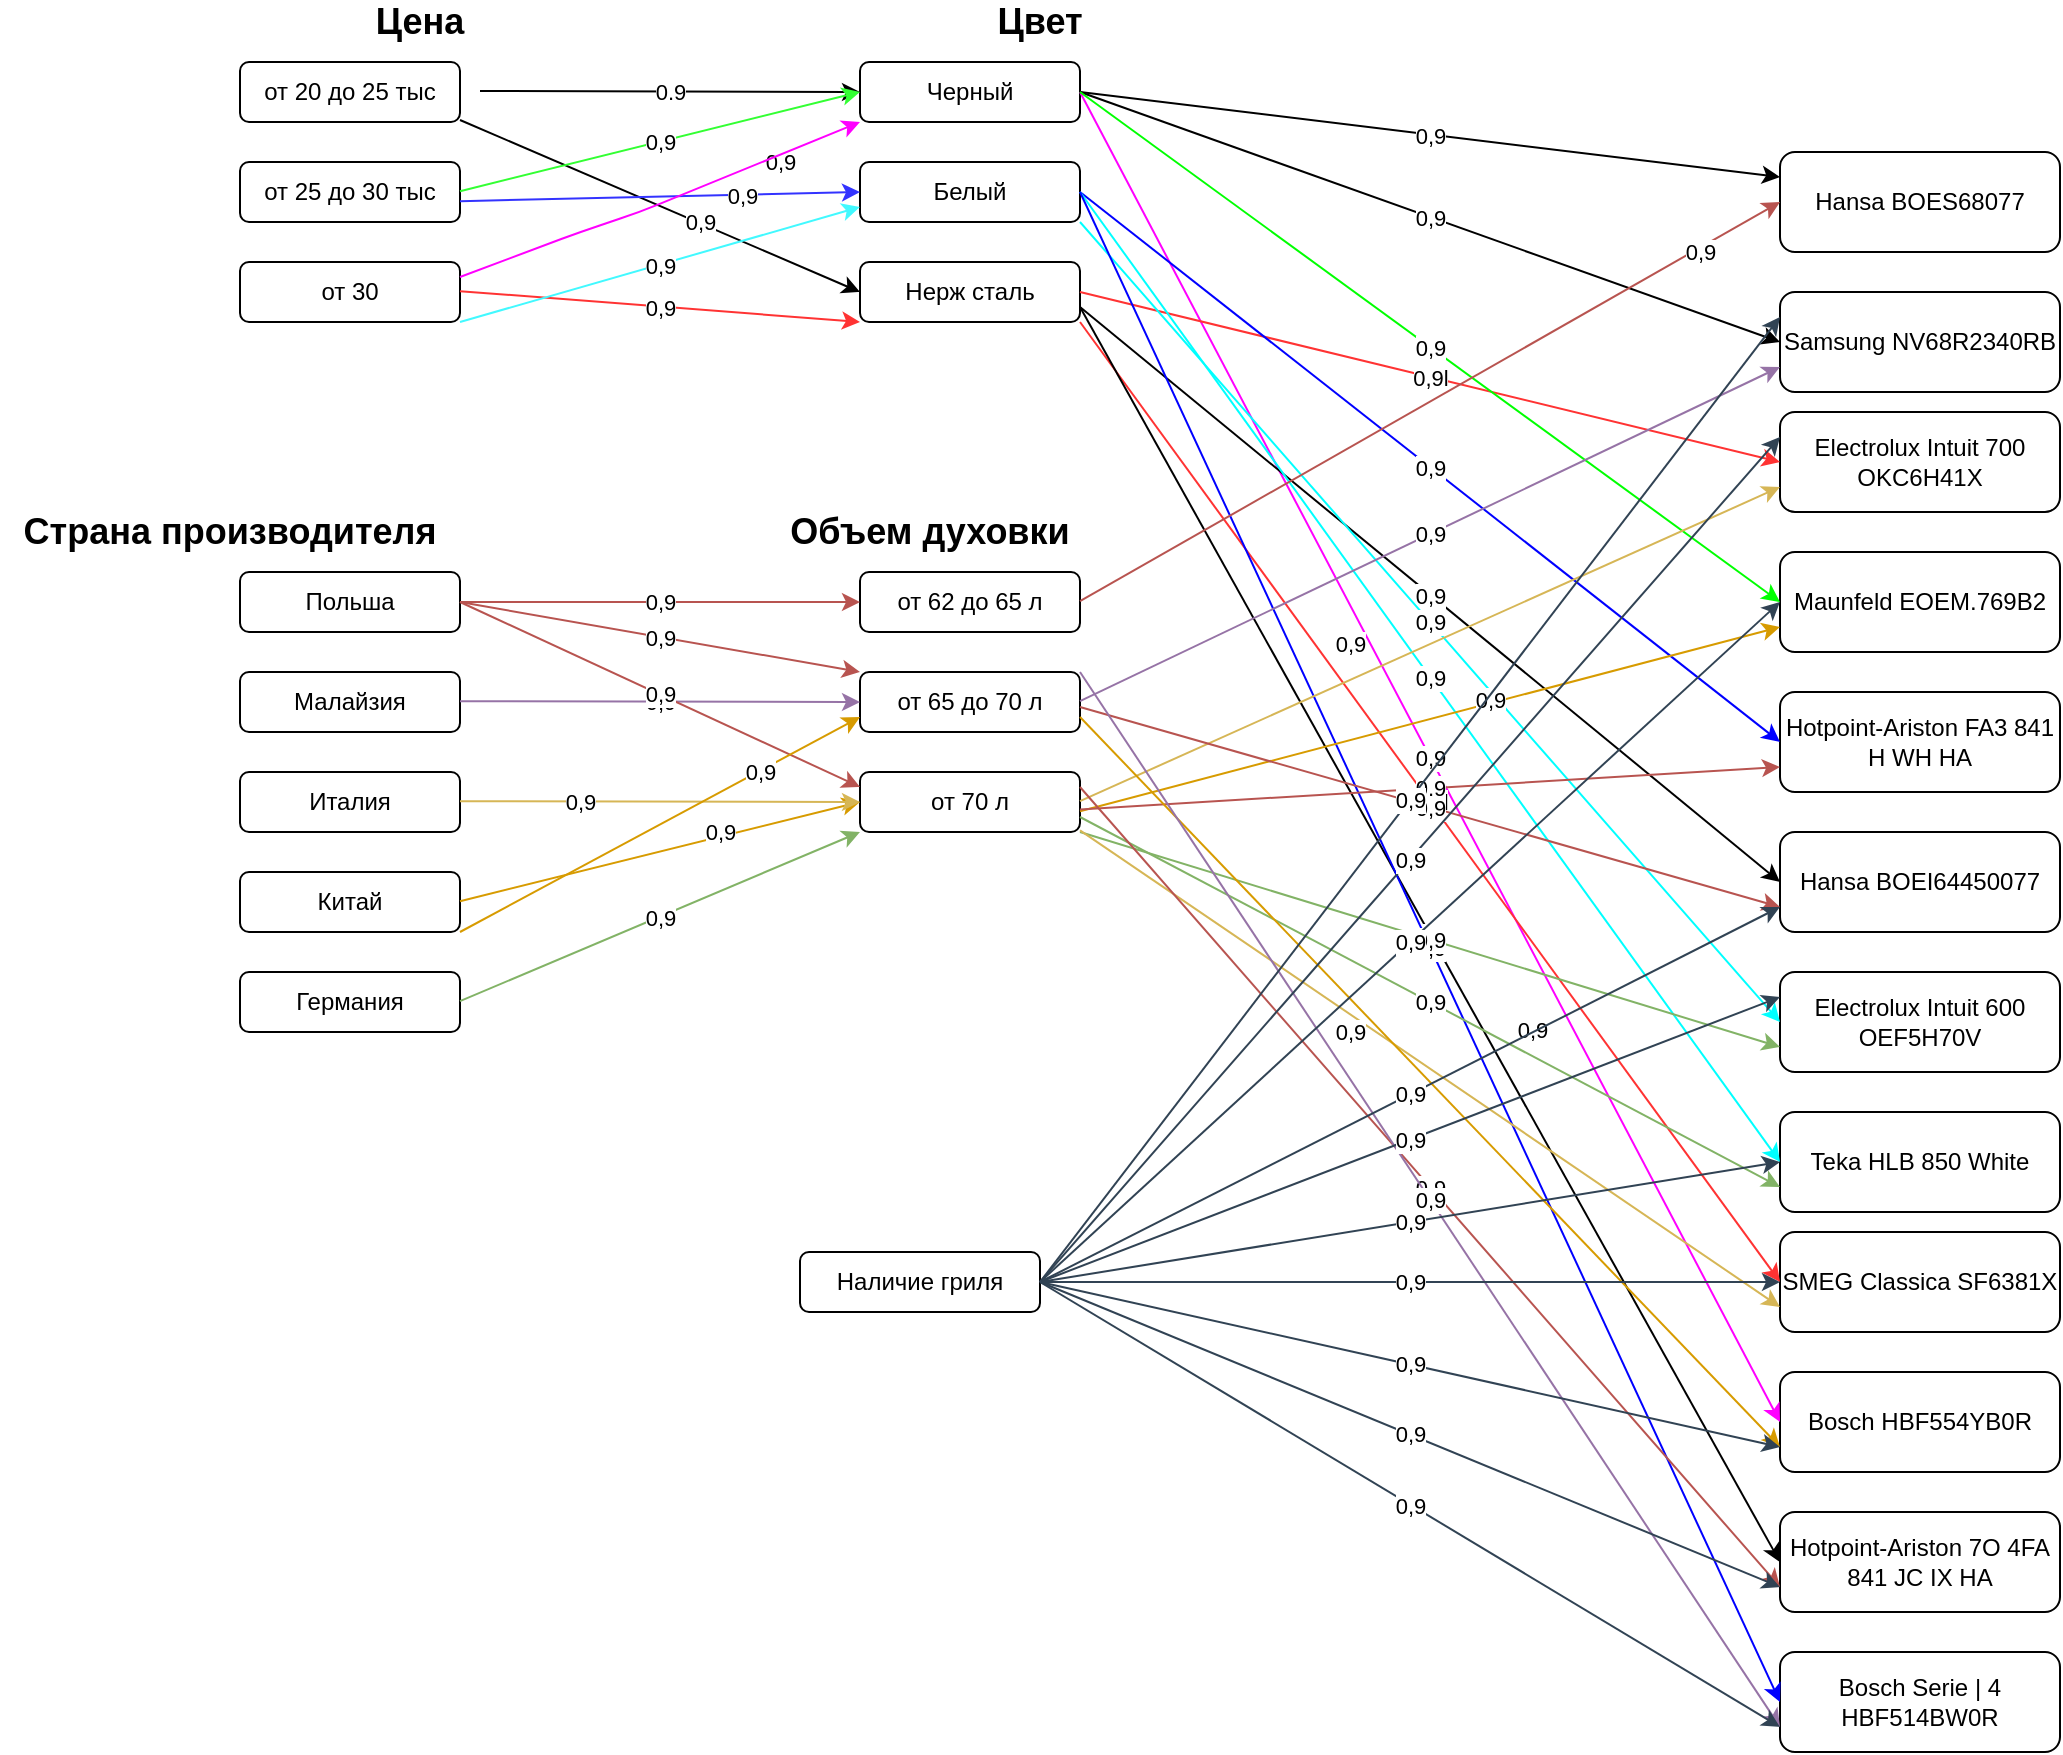 <mxfile version="14.2.7" type="github">
  <diagram id="NRU5wOEW1t12QlL84amD" name="Page-1">
    <mxGraphModel dx="1673" dy="928" grid="1" gridSize="10" guides="1" tooltips="1" connect="1" arrows="1" fold="1" page="1" pageScale="1" pageWidth="3300" pageHeight="4681" math="0" shadow="0">
      <root>
        <mxCell id="0" />
        <mxCell id="1" parent="0" />
        <mxCell id="pFhyVDwhnZra7nRjGwsC-1" value="Hansa BOES68077" style="rounded=1;whiteSpace=wrap;html=1;" vertex="1" parent="1">
          <mxGeometry x="920" y="270" width="140" height="50" as="geometry" />
        </mxCell>
        <mxCell id="pFhyVDwhnZra7nRjGwsC-3" value="Samsung NV68R2340RB" style="rounded=1;whiteSpace=wrap;html=1;" vertex="1" parent="1">
          <mxGeometry x="920" y="340" width="140" height="50" as="geometry" />
        </mxCell>
        <mxCell id="pFhyVDwhnZra7nRjGwsC-4" value="Electrolux Intuit 700 OKC6H41X" style="rounded=1;whiteSpace=wrap;html=1;" vertex="1" parent="1">
          <mxGeometry x="920" y="400" width="140" height="50" as="geometry" />
        </mxCell>
        <mxCell id="pFhyVDwhnZra7nRjGwsC-5" value="Maunfeld EOEM.769B2" style="rounded=1;whiteSpace=wrap;html=1;" vertex="1" parent="1">
          <mxGeometry x="920" y="470" width="140" height="50" as="geometry" />
        </mxCell>
        <mxCell id="pFhyVDwhnZra7nRjGwsC-6" value="Hotpoint-Ariston FA3 841 H WH HA" style="rounded=1;whiteSpace=wrap;html=1;" vertex="1" parent="1">
          <mxGeometry x="920" y="540" width="140" height="50" as="geometry" />
        </mxCell>
        <mxCell id="pFhyVDwhnZra7nRjGwsC-7" value="Hansa BOEI64450077" style="rounded=1;whiteSpace=wrap;html=1;" vertex="1" parent="1">
          <mxGeometry x="920" y="610" width="140" height="50" as="geometry" />
        </mxCell>
        <mxCell id="pFhyVDwhnZra7nRjGwsC-8" value="Electrolux Intuit 600 OEF5H70V" style="rounded=1;whiteSpace=wrap;html=1;" vertex="1" parent="1">
          <mxGeometry x="920" y="680" width="140" height="50" as="geometry" />
        </mxCell>
        <mxCell id="pFhyVDwhnZra7nRjGwsC-9" value="Teka HLB 850 White" style="rounded=1;whiteSpace=wrap;html=1;" vertex="1" parent="1">
          <mxGeometry x="920" y="750" width="140" height="50" as="geometry" />
        </mxCell>
        <mxCell id="pFhyVDwhnZra7nRjGwsC-10" value="SMEG Classica SF6381X" style="rounded=1;whiteSpace=wrap;html=1;" vertex="1" parent="1">
          <mxGeometry x="920" y="810" width="140" height="50" as="geometry" />
        </mxCell>
        <mxCell id="pFhyVDwhnZra7nRjGwsC-11" value="Bosch HBF554YB0R" style="rounded=1;whiteSpace=wrap;html=1;" vertex="1" parent="1">
          <mxGeometry x="920" y="880" width="140" height="50" as="geometry" />
        </mxCell>
        <mxCell id="pFhyVDwhnZra7nRjGwsC-12" value="Hotpoint-Ariston 7O 4FA 841 JC IX HA" style="rounded=1;whiteSpace=wrap;html=1;" vertex="1" parent="1">
          <mxGeometry x="920" y="950" width="140" height="50" as="geometry" />
        </mxCell>
        <mxCell id="pFhyVDwhnZra7nRjGwsC-13" value="Bosch Serie | 4 HBF514BW0R" style="rounded=1;whiteSpace=wrap;html=1;" vertex="1" parent="1">
          <mxGeometry x="920" y="1020" width="140" height="50" as="geometry" />
        </mxCell>
        <mxCell id="pFhyVDwhnZra7nRjGwsC-15" value="&lt;font style=&quot;font-size: 18px&quot;&gt;&lt;b&gt;Цена&lt;/b&gt;&lt;/font&gt;" style="text;html=1;strokeColor=none;fillColor=none;align=center;verticalAlign=middle;whiteSpace=wrap;rounded=0;" vertex="1" parent="1">
          <mxGeometry x="220" y="195" width="40" height="20" as="geometry" />
        </mxCell>
        <mxCell id="pFhyVDwhnZra7nRjGwsC-16" value="от 20 до 25 тыс" style="rounded=1;whiteSpace=wrap;html=1;" vertex="1" parent="1">
          <mxGeometry x="150" y="225" width="110" height="30" as="geometry" />
        </mxCell>
        <mxCell id="pFhyVDwhnZra7nRjGwsC-17" value="от 25 до 30 тыс" style="rounded=1;whiteSpace=wrap;html=1;" vertex="1" parent="1">
          <mxGeometry x="150" y="275" width="110" height="30" as="geometry" />
        </mxCell>
        <mxCell id="pFhyVDwhnZra7nRjGwsC-18" value="от 30" style="rounded=1;whiteSpace=wrap;html=1;" vertex="1" parent="1">
          <mxGeometry x="150" y="325" width="110" height="30" as="geometry" />
        </mxCell>
        <mxCell id="pFhyVDwhnZra7nRjGwsC-23" value="&lt;span style=&quot;font-size: 18px&quot;&gt;&lt;b&gt;Цвет&lt;/b&gt;&lt;/span&gt;" style="text;html=1;strokeColor=none;fillColor=none;align=center;verticalAlign=middle;whiteSpace=wrap;rounded=0;" vertex="1" parent="1">
          <mxGeometry x="530" y="195" width="40" height="20" as="geometry" />
        </mxCell>
        <mxCell id="pFhyVDwhnZra7nRjGwsC-24" value="Черный" style="rounded=1;whiteSpace=wrap;html=1;" vertex="1" parent="1">
          <mxGeometry x="460" y="225" width="110" height="30" as="geometry" />
        </mxCell>
        <mxCell id="pFhyVDwhnZra7nRjGwsC-25" value="Белый" style="rounded=1;whiteSpace=wrap;html=1;" vertex="1" parent="1">
          <mxGeometry x="460" y="275" width="110" height="30" as="geometry" />
        </mxCell>
        <mxCell id="pFhyVDwhnZra7nRjGwsC-26" value="Нерж сталь" style="rounded=1;whiteSpace=wrap;html=1;" vertex="1" parent="1">
          <mxGeometry x="460" y="325" width="110" height="30" as="geometry" />
        </mxCell>
        <mxCell id="pFhyVDwhnZra7nRjGwsC-27" value="&lt;span style=&quot;font-size: 18px&quot;&gt;&lt;b&gt;Страна производителя&lt;/b&gt;&lt;/span&gt;" style="text;html=1;strokeColor=none;fillColor=none;align=center;verticalAlign=middle;whiteSpace=wrap;rounded=0;" vertex="1" parent="1">
          <mxGeometry x="30" y="450" width="230" height="20" as="geometry" />
        </mxCell>
        <mxCell id="pFhyVDwhnZra7nRjGwsC-28" value="Польша" style="rounded=1;whiteSpace=wrap;html=1;" vertex="1" parent="1">
          <mxGeometry x="150" y="480" width="110" height="30" as="geometry" />
        </mxCell>
        <mxCell id="pFhyVDwhnZra7nRjGwsC-29" value="Малайзия" style="rounded=1;whiteSpace=wrap;html=1;" vertex="1" parent="1">
          <mxGeometry x="150" y="530" width="110" height="30" as="geometry" />
        </mxCell>
        <mxCell id="pFhyVDwhnZra7nRjGwsC-30" value="Италия" style="rounded=1;whiteSpace=wrap;html=1;" vertex="1" parent="1">
          <mxGeometry x="150" y="580" width="110" height="30" as="geometry" />
        </mxCell>
        <mxCell id="pFhyVDwhnZra7nRjGwsC-31" value="Китай" style="rounded=1;whiteSpace=wrap;html=1;" vertex="1" parent="1">
          <mxGeometry x="150" y="630" width="110" height="30" as="geometry" />
        </mxCell>
        <mxCell id="pFhyVDwhnZra7nRjGwsC-32" value="Германия" style="rounded=1;whiteSpace=wrap;html=1;" vertex="1" parent="1">
          <mxGeometry x="150" y="680" width="110" height="30" as="geometry" />
        </mxCell>
        <mxCell id="pFhyVDwhnZra7nRjGwsC-33" value="&lt;span style=&quot;font-size: 18px&quot;&gt;&lt;b&gt;Объем духовки&lt;/b&gt;&lt;/span&gt;" style="text;html=1;strokeColor=none;fillColor=none;align=center;verticalAlign=middle;whiteSpace=wrap;rounded=0;" vertex="1" parent="1">
          <mxGeometry x="420" y="450" width="150" height="20" as="geometry" />
        </mxCell>
        <mxCell id="pFhyVDwhnZra7nRjGwsC-34" value="от 62 до 65 л" style="rounded=1;whiteSpace=wrap;html=1;" vertex="1" parent="1">
          <mxGeometry x="460" y="480" width="110" height="30" as="geometry" />
        </mxCell>
        <mxCell id="pFhyVDwhnZra7nRjGwsC-35" value="от 65 до 70 л" style="rounded=1;whiteSpace=wrap;html=1;" vertex="1" parent="1">
          <mxGeometry x="460" y="530" width="110" height="30" as="geometry" />
        </mxCell>
        <mxCell id="pFhyVDwhnZra7nRjGwsC-36" value="от 70 л" style="rounded=1;whiteSpace=wrap;html=1;" vertex="1" parent="1">
          <mxGeometry x="460" y="580" width="110" height="30" as="geometry" />
        </mxCell>
        <mxCell id="pFhyVDwhnZra7nRjGwsC-37" value="" style="endArrow=classic;html=1;entryX=0;entryY=0.5;entryDx=0;entryDy=0;" edge="1" parent="1" target="pFhyVDwhnZra7nRjGwsC-24">
          <mxGeometry relative="1" as="geometry">
            <mxPoint x="270" y="239.5" as="sourcePoint" />
            <mxPoint x="450" y="240" as="targetPoint" />
          </mxGeometry>
        </mxCell>
        <mxCell id="pFhyVDwhnZra7nRjGwsC-38" value="0.9" style="edgeLabel;resizable=0;html=1;align=center;verticalAlign=middle;" connectable="0" vertex="1" parent="pFhyVDwhnZra7nRjGwsC-37">
          <mxGeometry relative="1" as="geometry" />
        </mxCell>
        <mxCell id="pFhyVDwhnZra7nRjGwsC-39" value="" style="endArrow=classic;html=1;entryX=0;entryY=0.5;entryDx=0;entryDy=0;" edge="1" parent="1" target="pFhyVDwhnZra7nRjGwsC-26">
          <mxGeometry relative="1" as="geometry">
            <mxPoint x="260" y="254" as="sourcePoint" />
            <mxPoint x="360" y="254" as="targetPoint" />
          </mxGeometry>
        </mxCell>
        <mxCell id="pFhyVDwhnZra7nRjGwsC-40" value="0,9" style="edgeLabel;resizable=0;html=1;align=center;verticalAlign=middle;" connectable="0" vertex="1" parent="pFhyVDwhnZra7nRjGwsC-39">
          <mxGeometry relative="1" as="geometry">
            <mxPoint x="19.71" y="7.88" as="offset" />
          </mxGeometry>
        </mxCell>
        <mxCell id="pFhyVDwhnZra7nRjGwsC-41" value="" style="endArrow=classic;html=1;strokeColor=#33FF33;" edge="1" parent="1">
          <mxGeometry relative="1" as="geometry">
            <mxPoint x="260" y="289.58" as="sourcePoint" />
            <mxPoint x="460" y="240" as="targetPoint" />
          </mxGeometry>
        </mxCell>
        <mxCell id="pFhyVDwhnZra7nRjGwsC-42" value="0,9" style="edgeLabel;resizable=0;html=1;align=center;verticalAlign=middle;" connectable="0" vertex="1" parent="pFhyVDwhnZra7nRjGwsC-41">
          <mxGeometry relative="1" as="geometry" />
        </mxCell>
        <mxCell id="pFhyVDwhnZra7nRjGwsC-43" value="" style="endArrow=classic;html=1;strokeColor=#3333FF;entryX=0;entryY=0.5;entryDx=0;entryDy=0;" edge="1" parent="1" target="pFhyVDwhnZra7nRjGwsC-25">
          <mxGeometry relative="1" as="geometry">
            <mxPoint x="260" y="294.58" as="sourcePoint" />
            <mxPoint x="360" y="294.58" as="targetPoint" />
          </mxGeometry>
        </mxCell>
        <mxCell id="pFhyVDwhnZra7nRjGwsC-44" value="0,9" style="edgeLabel;resizable=0;html=1;align=center;verticalAlign=middle;" connectable="0" vertex="1" parent="pFhyVDwhnZra7nRjGwsC-43">
          <mxGeometry relative="1" as="geometry">
            <mxPoint x="60.03" y="-17.29" as="offset" />
          </mxGeometry>
        </mxCell>
        <mxCell id="pFhyVDwhnZra7nRjGwsC-46" value="" style="endArrow=classic;html=1;strokeColor=#FF00FF;exitX=1;exitY=0.25;exitDx=0;exitDy=0;entryX=0;entryY=1;entryDx=0;entryDy=0;" edge="1" parent="1" source="pFhyVDwhnZra7nRjGwsC-18" target="pFhyVDwhnZra7nRjGwsC-24">
          <mxGeometry relative="1" as="geometry">
            <mxPoint x="460" y="390" as="sourcePoint" />
            <mxPoint x="560" y="390" as="targetPoint" />
            <Array as="points">
              <mxPoint x="320" y="310" />
              <mxPoint x="350" y="300" />
            </Array>
          </mxGeometry>
        </mxCell>
        <mxCell id="pFhyVDwhnZra7nRjGwsC-47" value="0,9" style="edgeLabel;resizable=0;html=1;align=center;verticalAlign=middle;" connectable="0" vertex="1" parent="pFhyVDwhnZra7nRjGwsC-46">
          <mxGeometry relative="1" as="geometry">
            <mxPoint x="39.76" y="-3.66" as="offset" />
          </mxGeometry>
        </mxCell>
        <mxCell id="pFhyVDwhnZra7nRjGwsC-48" value="" style="endArrow=classic;html=1;strokeColor=#FF3333;entryX=0;entryY=1;entryDx=0;entryDy=0;" edge="1" parent="1" target="pFhyVDwhnZra7nRjGwsC-26">
          <mxGeometry relative="1" as="geometry">
            <mxPoint x="260" y="339.58" as="sourcePoint" />
            <mxPoint x="360" y="339.58" as="targetPoint" />
          </mxGeometry>
        </mxCell>
        <mxCell id="pFhyVDwhnZra7nRjGwsC-49" value="0,9" style="edgeLabel;resizable=0;html=1;align=center;verticalAlign=middle;" connectable="0" vertex="1" parent="pFhyVDwhnZra7nRjGwsC-48">
          <mxGeometry relative="1" as="geometry" />
        </mxCell>
        <mxCell id="pFhyVDwhnZra7nRjGwsC-50" value="" style="endArrow=classic;html=1;strokeColor=#FF00FF;entryX=0;entryY=0.5;entryDx=0;entryDy=0;exitX=1;exitY=0.5;exitDx=0;exitDy=0;" edge="1" parent="1" source="pFhyVDwhnZra7nRjGwsC-24" target="pFhyVDwhnZra7nRjGwsC-11">
          <mxGeometry relative="1" as="geometry">
            <mxPoint x="580" y="280" as="sourcePoint" />
            <mxPoint x="680" y="280" as="targetPoint" />
          </mxGeometry>
        </mxCell>
        <mxCell id="pFhyVDwhnZra7nRjGwsC-51" value="0,9" style="edgeLabel;resizable=0;html=1;align=center;verticalAlign=middle;" connectable="0" vertex="1" parent="pFhyVDwhnZra7nRjGwsC-50">
          <mxGeometry relative="1" as="geometry" />
        </mxCell>
        <mxCell id="pFhyVDwhnZra7nRjGwsC-57" value="" style="endArrow=classic;html=1;exitX=1;exitY=1;exitDx=0;exitDy=0;entryX=0;entryY=0.75;entryDx=0;entryDy=0;strokeColor=#42F9FF;" edge="1" parent="1" source="pFhyVDwhnZra7nRjGwsC-18" target="pFhyVDwhnZra7nRjGwsC-25">
          <mxGeometry relative="1" as="geometry">
            <mxPoint x="260" y="380" as="sourcePoint" />
            <mxPoint x="360" y="380" as="targetPoint" />
          </mxGeometry>
        </mxCell>
        <mxCell id="pFhyVDwhnZra7nRjGwsC-58" value="0,9" style="edgeLabel;resizable=0;html=1;align=center;verticalAlign=middle;" connectable="0" vertex="1" parent="pFhyVDwhnZra7nRjGwsC-57">
          <mxGeometry relative="1" as="geometry" />
        </mxCell>
        <mxCell id="pFhyVDwhnZra7nRjGwsC-59" value="" style="endArrow=classic;html=1;entryX=0;entryY=0.25;entryDx=0;entryDy=0;" edge="1" parent="1" target="pFhyVDwhnZra7nRjGwsC-1">
          <mxGeometry relative="1" as="geometry">
            <mxPoint x="570" y="240" as="sourcePoint" />
            <mxPoint x="650" y="640" as="targetPoint" />
          </mxGeometry>
        </mxCell>
        <mxCell id="pFhyVDwhnZra7nRjGwsC-60" value="0,9" style="edgeLabel;resizable=0;html=1;align=center;verticalAlign=middle;" connectable="0" vertex="1" parent="pFhyVDwhnZra7nRjGwsC-59">
          <mxGeometry relative="1" as="geometry" />
        </mxCell>
        <mxCell id="pFhyVDwhnZra7nRjGwsC-61" value="" style="endArrow=classic;html=1;entryX=0;entryY=0.5;entryDx=0;entryDy=0;exitX=1;exitY=0.5;exitDx=0;exitDy=0;" edge="1" parent="1" source="pFhyVDwhnZra7nRjGwsC-24" target="pFhyVDwhnZra7nRjGwsC-3">
          <mxGeometry relative="1" as="geometry">
            <mxPoint x="580" y="250" as="sourcePoint" />
            <mxPoint x="930.0" y="292.5" as="targetPoint" />
          </mxGeometry>
        </mxCell>
        <mxCell id="pFhyVDwhnZra7nRjGwsC-62" value="0,9" style="edgeLabel;resizable=0;html=1;align=center;verticalAlign=middle;" connectable="0" vertex="1" parent="pFhyVDwhnZra7nRjGwsC-61">
          <mxGeometry relative="1" as="geometry" />
        </mxCell>
        <mxCell id="pFhyVDwhnZra7nRjGwsC-63" value="" style="endArrow=classic;html=1;exitX=1;exitY=0.5;exitDx=0;exitDy=0;entryX=0;entryY=0.5;entryDx=0;entryDy=0;strokeColor=#FF3333;" edge="1" parent="1" source="pFhyVDwhnZra7nRjGwsC-26" target="pFhyVDwhnZra7nRjGwsC-4">
          <mxGeometry relative="1" as="geometry">
            <mxPoint x="570" y="390" as="sourcePoint" />
            <mxPoint x="670" y="390" as="targetPoint" />
          </mxGeometry>
        </mxCell>
        <mxCell id="pFhyVDwhnZra7nRjGwsC-64" value="0,9l" style="edgeLabel;resizable=0;html=1;align=center;verticalAlign=middle;" connectable="0" vertex="1" parent="pFhyVDwhnZra7nRjGwsC-63">
          <mxGeometry relative="1" as="geometry" />
        </mxCell>
        <mxCell id="pFhyVDwhnZra7nRjGwsC-65" value="" style="endArrow=classic;html=1;entryX=0;entryY=0.5;entryDx=0;entryDy=0;strokeColor=#00FF00;" edge="1" parent="1" target="pFhyVDwhnZra7nRjGwsC-5">
          <mxGeometry relative="1" as="geometry">
            <mxPoint x="570" y="240" as="sourcePoint" />
            <mxPoint x="670" y="289.66" as="targetPoint" />
            <Array as="points" />
          </mxGeometry>
        </mxCell>
        <mxCell id="pFhyVDwhnZra7nRjGwsC-66" value="0,9" style="edgeLabel;resizable=0;html=1;align=center;verticalAlign=middle;" connectable="0" vertex="1" parent="pFhyVDwhnZra7nRjGwsC-65">
          <mxGeometry relative="1" as="geometry" />
        </mxCell>
        <mxCell id="pFhyVDwhnZra7nRjGwsC-69" value="" style="endArrow=classic;html=1;entryX=0;entryY=0.5;entryDx=0;entryDy=0;exitX=1;exitY=0.5;exitDx=0;exitDy=0;strokeColor=#0000FF;" edge="1" parent="1" source="pFhyVDwhnZra7nRjGwsC-25" target="pFhyVDwhnZra7nRjGwsC-6">
          <mxGeometry relative="1" as="geometry">
            <mxPoint x="580" y="250" as="sourcePoint" />
            <mxPoint x="930" y="505" as="targetPoint" />
            <Array as="points" />
          </mxGeometry>
        </mxCell>
        <mxCell id="pFhyVDwhnZra7nRjGwsC-70" value="0,9" style="edgeLabel;resizable=0;html=1;align=center;verticalAlign=middle;" connectable="0" vertex="1" parent="pFhyVDwhnZra7nRjGwsC-69">
          <mxGeometry relative="1" as="geometry" />
        </mxCell>
        <mxCell id="pFhyVDwhnZra7nRjGwsC-71" value="" style="endArrow=classic;html=1;entryX=0;entryY=0.5;entryDx=0;entryDy=0;exitX=1;exitY=0.75;exitDx=0;exitDy=0;" edge="1" parent="1" source="pFhyVDwhnZra7nRjGwsC-26" target="pFhyVDwhnZra7nRjGwsC-7">
          <mxGeometry relative="1" as="geometry">
            <mxPoint x="580" y="300" as="sourcePoint" />
            <mxPoint x="930" y="575" as="targetPoint" />
            <Array as="points" />
          </mxGeometry>
        </mxCell>
        <mxCell id="pFhyVDwhnZra7nRjGwsC-72" value="0,9" style="edgeLabel;resizable=0;html=1;align=center;verticalAlign=middle;" connectable="0" vertex="1" parent="pFhyVDwhnZra7nRjGwsC-71">
          <mxGeometry relative="1" as="geometry" />
        </mxCell>
        <mxCell id="pFhyVDwhnZra7nRjGwsC-73" value="" style="endArrow=classic;html=1;entryX=0;entryY=0.5;entryDx=0;entryDy=0;exitX=1;exitY=1;exitDx=0;exitDy=0;strokeColor=#00FFFF;" edge="1" parent="1" source="pFhyVDwhnZra7nRjGwsC-25" target="pFhyVDwhnZra7nRjGwsC-8">
          <mxGeometry relative="1" as="geometry">
            <mxPoint x="580" y="300" as="sourcePoint" />
            <mxPoint x="930" y="575" as="targetPoint" />
            <Array as="points" />
          </mxGeometry>
        </mxCell>
        <mxCell id="pFhyVDwhnZra7nRjGwsC-74" value="0,9" style="edgeLabel;resizable=0;html=1;align=center;verticalAlign=middle;" connectable="0" vertex="1" parent="pFhyVDwhnZra7nRjGwsC-73">
          <mxGeometry relative="1" as="geometry" />
        </mxCell>
        <mxCell id="pFhyVDwhnZra7nRjGwsC-75" value="" style="endArrow=classic;html=1;entryX=0;entryY=0.5;entryDx=0;entryDy=0;exitX=1;exitY=0.5;exitDx=0;exitDy=0;strokeColor=#00FFFF;" edge="1" parent="1" source="pFhyVDwhnZra7nRjGwsC-25" target="pFhyVDwhnZra7nRjGwsC-9">
          <mxGeometry relative="1" as="geometry">
            <mxPoint x="580" y="315" as="sourcePoint" />
            <mxPoint x="930" y="715" as="targetPoint" />
            <Array as="points" />
          </mxGeometry>
        </mxCell>
        <mxCell id="pFhyVDwhnZra7nRjGwsC-76" value="0,9" style="edgeLabel;resizable=0;html=1;align=center;verticalAlign=middle;" connectable="0" vertex="1" parent="pFhyVDwhnZra7nRjGwsC-75">
          <mxGeometry relative="1" as="geometry" />
        </mxCell>
        <mxCell id="pFhyVDwhnZra7nRjGwsC-77" value="" style="endArrow=classic;html=1;exitX=1;exitY=1;exitDx=0;exitDy=0;entryX=0;entryY=0.5;entryDx=0;entryDy=0;strokeColor=#FF3333;" edge="1" parent="1" source="pFhyVDwhnZra7nRjGwsC-26" target="pFhyVDwhnZra7nRjGwsC-10">
          <mxGeometry relative="1" as="geometry">
            <mxPoint x="580" y="350" as="sourcePoint" />
            <mxPoint x="930" y="435" as="targetPoint" />
          </mxGeometry>
        </mxCell>
        <mxCell id="pFhyVDwhnZra7nRjGwsC-78" value="0,9l" style="edgeLabel;resizable=0;html=1;align=center;verticalAlign=middle;" connectable="0" vertex="1" parent="pFhyVDwhnZra7nRjGwsC-77">
          <mxGeometry relative="1" as="geometry" />
        </mxCell>
        <mxCell id="pFhyVDwhnZra7nRjGwsC-79" value="" style="endArrow=classic;html=1;entryX=0;entryY=0.5;entryDx=0;entryDy=0;exitX=1;exitY=0.75;exitDx=0;exitDy=0;" edge="1" parent="1" source="pFhyVDwhnZra7nRjGwsC-26" target="pFhyVDwhnZra7nRjGwsC-12">
          <mxGeometry relative="1" as="geometry">
            <mxPoint x="580" y="357.5" as="sourcePoint" />
            <mxPoint x="930" y="645" as="targetPoint" />
            <Array as="points" />
          </mxGeometry>
        </mxCell>
        <mxCell id="pFhyVDwhnZra7nRjGwsC-80" value="0,9" style="edgeLabel;resizable=0;html=1;align=center;verticalAlign=middle;" connectable="0" vertex="1" parent="pFhyVDwhnZra7nRjGwsC-79">
          <mxGeometry relative="1" as="geometry" />
        </mxCell>
        <mxCell id="pFhyVDwhnZra7nRjGwsC-81" value="" style="endArrow=classic;html=1;entryX=0;entryY=0.5;entryDx=0;entryDy=0;exitX=1;exitY=0.5;exitDx=0;exitDy=0;strokeColor=#0000FF;" edge="1" parent="1" source="pFhyVDwhnZra7nRjGwsC-25" target="pFhyVDwhnZra7nRjGwsC-13">
          <mxGeometry relative="1" as="geometry">
            <mxPoint x="580" y="300" as="sourcePoint" />
            <mxPoint x="930" y="575" as="targetPoint" />
            <Array as="points" />
          </mxGeometry>
        </mxCell>
        <mxCell id="pFhyVDwhnZra7nRjGwsC-82" value="0,9" style="edgeLabel;resizable=0;html=1;align=center;verticalAlign=middle;" connectable="0" vertex="1" parent="pFhyVDwhnZra7nRjGwsC-81">
          <mxGeometry relative="1" as="geometry" />
        </mxCell>
        <mxCell id="pFhyVDwhnZra7nRjGwsC-83" value="" style="endArrow=classic;html=1;strokeColor=#82b366;fillColor=#d5e8d4;entryX=0;entryY=1;entryDx=0;entryDy=0;" edge="1" parent="1" target="pFhyVDwhnZra7nRjGwsC-36">
          <mxGeometry relative="1" as="geometry">
            <mxPoint x="260" y="694.58" as="sourcePoint" />
            <mxPoint x="430" y="680" as="targetPoint" />
          </mxGeometry>
        </mxCell>
        <mxCell id="pFhyVDwhnZra7nRjGwsC-84" value="0,9" style="edgeLabel;resizable=0;html=1;align=center;verticalAlign=middle;" connectable="0" vertex="1" parent="pFhyVDwhnZra7nRjGwsC-83">
          <mxGeometry relative="1" as="geometry" />
        </mxCell>
        <mxCell id="pFhyVDwhnZra7nRjGwsC-85" value="" style="endArrow=classic;html=1;strokeColor=#d79b00;fillColor=#ffe6cc;entryX=0;entryY=0.5;entryDx=0;entryDy=0;" edge="1" parent="1" target="pFhyVDwhnZra7nRjGwsC-36">
          <mxGeometry relative="1" as="geometry">
            <mxPoint x="260" y="644.58" as="sourcePoint" />
            <mxPoint x="430" y="630" as="targetPoint" />
          </mxGeometry>
        </mxCell>
        <mxCell id="pFhyVDwhnZra7nRjGwsC-86" value="0,9" style="edgeLabel;resizable=0;html=1;align=center;verticalAlign=middle;" connectable="0" vertex="1" parent="pFhyVDwhnZra7nRjGwsC-85">
          <mxGeometry relative="1" as="geometry">
            <mxPoint x="29.7" y="-9.72" as="offset" />
          </mxGeometry>
        </mxCell>
        <mxCell id="pFhyVDwhnZra7nRjGwsC-87" value="" style="endArrow=classic;html=1;strokeColor=#d6b656;fillColor=#fff2cc;entryX=0;entryY=0.5;entryDx=0;entryDy=0;" edge="1" parent="1" target="pFhyVDwhnZra7nRjGwsC-36">
          <mxGeometry relative="1" as="geometry">
            <mxPoint x="260" y="594.58" as="sourcePoint" />
            <mxPoint x="430" y="580" as="targetPoint" />
          </mxGeometry>
        </mxCell>
        <mxCell id="pFhyVDwhnZra7nRjGwsC-88" value="0,9" style="edgeLabel;resizable=0;html=1;align=center;verticalAlign=middle;" connectable="0" vertex="1" parent="pFhyVDwhnZra7nRjGwsC-87">
          <mxGeometry relative="1" as="geometry">
            <mxPoint x="-40" y="0.21" as="offset" />
          </mxGeometry>
        </mxCell>
        <mxCell id="pFhyVDwhnZra7nRjGwsC-89" value="" style="endArrow=classic;html=1;strokeColor=#9673a6;fillColor=#e1d5e7;entryX=0;entryY=0.5;entryDx=0;entryDy=0;" edge="1" parent="1" target="pFhyVDwhnZra7nRjGwsC-35">
          <mxGeometry relative="1" as="geometry">
            <mxPoint x="260" y="544.58" as="sourcePoint" />
            <mxPoint x="430" y="530" as="targetPoint" />
          </mxGeometry>
        </mxCell>
        <mxCell id="pFhyVDwhnZra7nRjGwsC-90" value="0,9" style="edgeLabel;resizable=0;html=1;align=center;verticalAlign=middle;" connectable="0" vertex="1" parent="pFhyVDwhnZra7nRjGwsC-89">
          <mxGeometry relative="1" as="geometry" />
        </mxCell>
        <mxCell id="pFhyVDwhnZra7nRjGwsC-91" value="" style="endArrow=classic;html=1;strokeColor=#b85450;fillColor=#f8cecc;exitX=1;exitY=0.5;exitDx=0;exitDy=0;entryX=0;entryY=0.5;entryDx=0;entryDy=0;" edge="1" parent="1" source="pFhyVDwhnZra7nRjGwsC-28" target="pFhyVDwhnZra7nRjGwsC-34">
          <mxGeometry relative="1" as="geometry">
            <mxPoint x="260" y="502.29" as="sourcePoint" />
            <mxPoint x="430" y="487.71" as="targetPoint" />
          </mxGeometry>
        </mxCell>
        <mxCell id="pFhyVDwhnZra7nRjGwsC-92" value="0,9" style="edgeLabel;resizable=0;html=1;align=center;verticalAlign=middle;" connectable="0" vertex="1" parent="pFhyVDwhnZra7nRjGwsC-91">
          <mxGeometry relative="1" as="geometry" />
        </mxCell>
        <mxCell id="pFhyVDwhnZra7nRjGwsC-93" value="" style="endArrow=classic;html=1;strokeColor=#b85450;fillColor=#f8cecc;exitX=1;exitY=0.5;exitDx=0;exitDy=0;entryX=0;entryY=0.25;entryDx=0;entryDy=0;" edge="1" parent="1" source="pFhyVDwhnZra7nRjGwsC-28" target="pFhyVDwhnZra7nRjGwsC-36">
          <mxGeometry relative="1" as="geometry">
            <mxPoint x="270" y="505" as="sourcePoint" />
            <mxPoint x="470" y="505" as="targetPoint" />
          </mxGeometry>
        </mxCell>
        <mxCell id="pFhyVDwhnZra7nRjGwsC-94" value="0,9" style="edgeLabel;resizable=0;html=1;align=center;verticalAlign=middle;" connectable="0" vertex="1" parent="pFhyVDwhnZra7nRjGwsC-93">
          <mxGeometry relative="1" as="geometry" />
        </mxCell>
        <mxCell id="pFhyVDwhnZra7nRjGwsC-95" value="" style="endArrow=classic;html=1;strokeColor=#d79b00;fillColor=#ffe6cc;entryX=0;entryY=0.75;entryDx=0;entryDy=0;exitX=1;exitY=1;exitDx=0;exitDy=0;" edge="1" parent="1" source="pFhyVDwhnZra7nRjGwsC-31" target="pFhyVDwhnZra7nRjGwsC-35">
          <mxGeometry relative="1" as="geometry">
            <mxPoint x="270" y="654.58" as="sourcePoint" />
            <mxPoint x="470" y="605" as="targetPoint" />
          </mxGeometry>
        </mxCell>
        <mxCell id="pFhyVDwhnZra7nRjGwsC-96" value="0,9" style="edgeLabel;resizable=0;html=1;align=center;verticalAlign=middle;" connectable="0" vertex="1" parent="pFhyVDwhnZra7nRjGwsC-95">
          <mxGeometry relative="1" as="geometry">
            <mxPoint x="50.17" y="-26.34" as="offset" />
          </mxGeometry>
        </mxCell>
        <mxCell id="pFhyVDwhnZra7nRjGwsC-97" value="" style="endArrow=classic;html=1;strokeColor=#b85450;fillColor=#f8cecc;exitX=1;exitY=0.5;exitDx=0;exitDy=0;entryX=0;entryY=0.5;entryDx=0;entryDy=0;" edge="1" parent="1" target="pFhyVDwhnZra7nRjGwsC-1">
          <mxGeometry relative="1" as="geometry">
            <mxPoint x="570" y="494.58" as="sourcePoint" />
            <mxPoint x="770" y="494.58" as="targetPoint" />
          </mxGeometry>
        </mxCell>
        <mxCell id="pFhyVDwhnZra7nRjGwsC-98" value="0,9" style="edgeLabel;resizable=0;html=1;align=center;verticalAlign=middle;" connectable="0" vertex="1" parent="pFhyVDwhnZra7nRjGwsC-97">
          <mxGeometry relative="1" as="geometry">
            <mxPoint x="134.81" y="-74.68" as="offset" />
          </mxGeometry>
        </mxCell>
        <mxCell id="pFhyVDwhnZra7nRjGwsC-99" value="" style="endArrow=classic;html=1;strokeColor=#9673a6;fillColor=#e1d5e7;entryX=0;entryY=0.75;entryDx=0;entryDy=0;" edge="1" parent="1" target="pFhyVDwhnZra7nRjGwsC-3">
          <mxGeometry relative="1" as="geometry">
            <mxPoint x="570" y="544.58" as="sourcePoint" />
            <mxPoint x="770" y="545" as="targetPoint" />
          </mxGeometry>
        </mxCell>
        <mxCell id="pFhyVDwhnZra7nRjGwsC-100" value="0,9" style="edgeLabel;resizable=0;html=1;align=center;verticalAlign=middle;" connectable="0" vertex="1" parent="pFhyVDwhnZra7nRjGwsC-99">
          <mxGeometry relative="1" as="geometry" />
        </mxCell>
        <mxCell id="pFhyVDwhnZra7nRjGwsC-101" value="" style="endArrow=classic;html=1;strokeColor=#d6b656;fillColor=#fff2cc;entryX=0;entryY=0.75;entryDx=0;entryDy=0;" edge="1" parent="1" target="pFhyVDwhnZra7nRjGwsC-4">
          <mxGeometry relative="1" as="geometry">
            <mxPoint x="570" y="594.58" as="sourcePoint" />
            <mxPoint x="770" y="595" as="targetPoint" />
          </mxGeometry>
        </mxCell>
        <mxCell id="pFhyVDwhnZra7nRjGwsC-102" value="0,9" style="edgeLabel;resizable=0;html=1;align=center;verticalAlign=middle;" connectable="0" vertex="1" parent="pFhyVDwhnZra7nRjGwsC-101">
          <mxGeometry relative="1" as="geometry">
            <mxPoint x="-40" y="0.21" as="offset" />
          </mxGeometry>
        </mxCell>
        <mxCell id="pFhyVDwhnZra7nRjGwsC-103" value="" style="endArrow=classic;html=1;strokeColor=#d79b00;fillColor=#ffe6cc;entryX=0;entryY=0.75;entryDx=0;entryDy=0;" edge="1" parent="1" target="pFhyVDwhnZra7nRjGwsC-5">
          <mxGeometry relative="1" as="geometry">
            <mxPoint x="570" y="599.58" as="sourcePoint" />
            <mxPoint x="770" y="550" as="targetPoint" />
          </mxGeometry>
        </mxCell>
        <mxCell id="pFhyVDwhnZra7nRjGwsC-104" value="0,9" style="edgeLabel;resizable=0;html=1;align=center;verticalAlign=middle;" connectable="0" vertex="1" parent="pFhyVDwhnZra7nRjGwsC-103">
          <mxGeometry relative="1" as="geometry">
            <mxPoint x="29.7" y="-9.72" as="offset" />
          </mxGeometry>
        </mxCell>
        <mxCell id="pFhyVDwhnZra7nRjGwsC-105" value="" style="endArrow=classic;html=1;strokeColor=#b85450;fillColor=#f8cecc;exitX=1;exitY=0.5;exitDx=0;exitDy=0;entryX=0;entryY=0.75;entryDx=0;entryDy=0;" edge="1" parent="1" target="pFhyVDwhnZra7nRjGwsC-6">
          <mxGeometry relative="1" as="geometry">
            <mxPoint x="570" y="598.75" as="sourcePoint" />
            <mxPoint x="770" y="691.25" as="targetPoint" />
          </mxGeometry>
        </mxCell>
        <mxCell id="pFhyVDwhnZra7nRjGwsC-106" value="0,9" style="edgeLabel;resizable=0;html=1;align=center;verticalAlign=middle;" connectable="0" vertex="1" parent="pFhyVDwhnZra7nRjGwsC-105">
          <mxGeometry relative="1" as="geometry" />
        </mxCell>
        <mxCell id="pFhyVDwhnZra7nRjGwsC-107" value="" style="endArrow=classic;html=1;strokeColor=#b85450;fillColor=#f8cecc;exitX=1;exitY=0.5;exitDx=0;exitDy=0;entryX=0;entryY=0;entryDx=0;entryDy=0;" edge="1" parent="1" source="pFhyVDwhnZra7nRjGwsC-28" target="pFhyVDwhnZra7nRjGwsC-35">
          <mxGeometry relative="1" as="geometry">
            <mxPoint x="270" y="505" as="sourcePoint" />
            <mxPoint x="470" y="597.5" as="targetPoint" />
          </mxGeometry>
        </mxCell>
        <mxCell id="pFhyVDwhnZra7nRjGwsC-108" value="0,9" style="edgeLabel;resizable=0;html=1;align=center;verticalAlign=middle;" connectable="0" vertex="1" parent="pFhyVDwhnZra7nRjGwsC-107">
          <mxGeometry relative="1" as="geometry" />
        </mxCell>
        <mxCell id="pFhyVDwhnZra7nRjGwsC-109" value="" style="endArrow=classic;html=1;strokeColor=#b85450;fillColor=#f8cecc;exitX=1;exitY=0.5;exitDx=0;exitDy=0;entryX=0;entryY=0.75;entryDx=0;entryDy=0;" edge="1" parent="1" target="pFhyVDwhnZra7nRjGwsC-7">
          <mxGeometry relative="1" as="geometry">
            <mxPoint x="570" y="547.5" as="sourcePoint" />
            <mxPoint x="770" y="582.5" as="targetPoint" />
          </mxGeometry>
        </mxCell>
        <mxCell id="pFhyVDwhnZra7nRjGwsC-110" value="0,9" style="edgeLabel;resizable=0;html=1;align=center;verticalAlign=middle;" connectable="0" vertex="1" parent="pFhyVDwhnZra7nRjGwsC-109">
          <mxGeometry relative="1" as="geometry" />
        </mxCell>
        <mxCell id="pFhyVDwhnZra7nRjGwsC-111" value="" style="endArrow=classic;html=1;strokeColor=#82b366;fillColor=#d5e8d4;entryX=0;entryY=0.75;entryDx=0;entryDy=0;exitX=1;exitY=1;exitDx=0;exitDy=0;" edge="1" parent="1" source="pFhyVDwhnZra7nRjGwsC-36" target="pFhyVDwhnZra7nRjGwsC-8">
          <mxGeometry relative="1" as="geometry">
            <mxPoint x="270" y="704.58" as="sourcePoint" />
            <mxPoint x="470" y="620" as="targetPoint" />
          </mxGeometry>
        </mxCell>
        <mxCell id="pFhyVDwhnZra7nRjGwsC-112" value="0,9" style="edgeLabel;resizable=0;html=1;align=center;verticalAlign=middle;" connectable="0" vertex="1" parent="pFhyVDwhnZra7nRjGwsC-111">
          <mxGeometry relative="1" as="geometry" />
        </mxCell>
        <mxCell id="pFhyVDwhnZra7nRjGwsC-113" value="" style="endArrow=classic;html=1;strokeColor=#82b366;fillColor=#d5e8d4;entryX=0;entryY=0.75;entryDx=0;entryDy=0;exitX=1;exitY=0.75;exitDx=0;exitDy=0;" edge="1" parent="1" source="pFhyVDwhnZra7nRjGwsC-36" target="pFhyVDwhnZra7nRjGwsC-9">
          <mxGeometry relative="1" as="geometry">
            <mxPoint x="580" y="620" as="sourcePoint" />
            <mxPoint x="930" y="727.5" as="targetPoint" />
          </mxGeometry>
        </mxCell>
        <mxCell id="pFhyVDwhnZra7nRjGwsC-114" value="0,9" style="edgeLabel;resizable=0;html=1;align=center;verticalAlign=middle;" connectable="0" vertex="1" parent="pFhyVDwhnZra7nRjGwsC-113">
          <mxGeometry relative="1" as="geometry" />
        </mxCell>
        <mxCell id="pFhyVDwhnZra7nRjGwsC-115" value="" style="endArrow=classic;html=1;strokeColor=#d6b656;fillColor=#fff2cc;entryX=0;entryY=0.75;entryDx=0;entryDy=0;" edge="1" parent="1" target="pFhyVDwhnZra7nRjGwsC-10">
          <mxGeometry relative="1" as="geometry">
            <mxPoint x="570" y="609.17" as="sourcePoint" />
            <mxPoint x="770" y="609.59" as="targetPoint" />
          </mxGeometry>
        </mxCell>
        <mxCell id="pFhyVDwhnZra7nRjGwsC-116" value="0,9" style="edgeLabel;resizable=0;html=1;align=center;verticalAlign=middle;" connectable="0" vertex="1" parent="pFhyVDwhnZra7nRjGwsC-115">
          <mxGeometry relative="1" as="geometry">
            <mxPoint x="-40" y="-18.31" as="offset" />
          </mxGeometry>
        </mxCell>
        <mxCell id="pFhyVDwhnZra7nRjGwsC-117" value="" style="endArrow=classic;html=1;strokeColor=#d79b00;fillColor=#ffe6cc;entryX=0;entryY=0.75;entryDx=0;entryDy=0;exitX=1;exitY=0.75;exitDx=0;exitDy=0;" edge="1" parent="1" source="pFhyVDwhnZra7nRjGwsC-35" target="pFhyVDwhnZra7nRjGwsC-11">
          <mxGeometry relative="1" as="geometry">
            <mxPoint x="270" y="670" as="sourcePoint" />
            <mxPoint x="470" y="562.5" as="targetPoint" />
          </mxGeometry>
        </mxCell>
        <mxCell id="pFhyVDwhnZra7nRjGwsC-118" value="0,9" style="edgeLabel;resizable=0;html=1;align=center;verticalAlign=middle;" connectable="0" vertex="1" parent="pFhyVDwhnZra7nRjGwsC-117">
          <mxGeometry relative="1" as="geometry">
            <mxPoint x="50.17" y="-26.34" as="offset" />
          </mxGeometry>
        </mxCell>
        <mxCell id="pFhyVDwhnZra7nRjGwsC-119" value="" style="endArrow=classic;html=1;strokeColor=#b85450;fillColor=#f8cecc;exitX=1;exitY=0.25;exitDx=0;exitDy=0;entryX=0;entryY=0.75;entryDx=0;entryDy=0;" edge="1" parent="1" source="pFhyVDwhnZra7nRjGwsC-36" target="pFhyVDwhnZra7nRjGwsC-12">
          <mxGeometry relative="1" as="geometry">
            <mxPoint x="580" y="608.75" as="sourcePoint" />
            <mxPoint x="930" y="587.5" as="targetPoint" />
          </mxGeometry>
        </mxCell>
        <mxCell id="pFhyVDwhnZra7nRjGwsC-120" value="0,9" style="edgeLabel;resizable=0;html=1;align=center;verticalAlign=middle;" connectable="0" vertex="1" parent="pFhyVDwhnZra7nRjGwsC-119">
          <mxGeometry relative="1" as="geometry" />
        </mxCell>
        <mxCell id="pFhyVDwhnZra7nRjGwsC-121" value="" style="endArrow=classic;html=1;strokeColor=#9673a6;fillColor=#e1d5e7;entryX=0;entryY=0.75;entryDx=0;entryDy=0;exitX=1;exitY=0;exitDx=0;exitDy=0;" edge="1" parent="1" source="pFhyVDwhnZra7nRjGwsC-35" target="pFhyVDwhnZra7nRjGwsC-13">
          <mxGeometry relative="1" as="geometry">
            <mxPoint x="580" y="554.58" as="sourcePoint" />
            <mxPoint x="930" y="387.5" as="targetPoint" />
          </mxGeometry>
        </mxCell>
        <mxCell id="pFhyVDwhnZra7nRjGwsC-122" value="0,9" style="edgeLabel;resizable=0;html=1;align=center;verticalAlign=middle;" connectable="0" vertex="1" parent="pFhyVDwhnZra7nRjGwsC-121">
          <mxGeometry relative="1" as="geometry" />
        </mxCell>
        <mxCell id="pFhyVDwhnZra7nRjGwsC-123" value="Наличие гриля" style="rounded=1;whiteSpace=wrap;html=1;" vertex="1" parent="1">
          <mxGeometry x="430" y="820" width="120" height="30" as="geometry" />
        </mxCell>
        <mxCell id="pFhyVDwhnZra7nRjGwsC-126" value="" style="endArrow=classic;html=1;strokeColor=#314354;fillColor=#647687;exitX=1;exitY=0.5;exitDx=0;exitDy=0;entryX=0;entryY=0.75;entryDx=0;entryDy=0;" edge="1" parent="1" source="pFhyVDwhnZra7nRjGwsC-123" target="pFhyVDwhnZra7nRjGwsC-13">
          <mxGeometry relative="1" as="geometry">
            <mxPoint x="520" y="890" as="sourcePoint" />
            <mxPoint x="620" y="890" as="targetPoint" />
          </mxGeometry>
        </mxCell>
        <mxCell id="pFhyVDwhnZra7nRjGwsC-127" value="0,9" style="edgeLabel;resizable=0;html=1;align=center;verticalAlign=middle;" connectable="0" vertex="1" parent="pFhyVDwhnZra7nRjGwsC-126">
          <mxGeometry relative="1" as="geometry" />
        </mxCell>
        <mxCell id="pFhyVDwhnZra7nRjGwsC-128" value="" style="endArrow=classic;html=1;strokeColor=#314354;fillColor=#647687;exitX=1;exitY=0.5;exitDx=0;exitDy=0;entryX=0;entryY=0.75;entryDx=0;entryDy=0;" edge="1" parent="1" source="pFhyVDwhnZra7nRjGwsC-123" target="pFhyVDwhnZra7nRjGwsC-12">
          <mxGeometry relative="1" as="geometry">
            <mxPoint x="560" y="845" as="sourcePoint" />
            <mxPoint x="930" y="1067.5" as="targetPoint" />
          </mxGeometry>
        </mxCell>
        <mxCell id="pFhyVDwhnZra7nRjGwsC-129" value="0,9" style="edgeLabel;resizable=0;html=1;align=center;verticalAlign=middle;" connectable="0" vertex="1" parent="pFhyVDwhnZra7nRjGwsC-128">
          <mxGeometry relative="1" as="geometry" />
        </mxCell>
        <mxCell id="pFhyVDwhnZra7nRjGwsC-130" value="" style="endArrow=classic;html=1;strokeColor=#314354;fillColor=#647687;exitX=1;exitY=0.5;exitDx=0;exitDy=0;entryX=0;entryY=0.75;entryDx=0;entryDy=0;" edge="1" parent="1" source="pFhyVDwhnZra7nRjGwsC-123" target="pFhyVDwhnZra7nRjGwsC-11">
          <mxGeometry relative="1" as="geometry">
            <mxPoint x="560" y="845" as="sourcePoint" />
            <mxPoint x="930" y="997.5" as="targetPoint" />
          </mxGeometry>
        </mxCell>
        <mxCell id="pFhyVDwhnZra7nRjGwsC-131" value="0,9" style="edgeLabel;resizable=0;html=1;align=center;verticalAlign=middle;" connectable="0" vertex="1" parent="pFhyVDwhnZra7nRjGwsC-130">
          <mxGeometry relative="1" as="geometry" />
        </mxCell>
        <mxCell id="pFhyVDwhnZra7nRjGwsC-133" value="" style="endArrow=classic;html=1;strokeColor=#314354;fillColor=#647687;exitX=1;exitY=0.5;exitDx=0;exitDy=0;entryX=0;entryY=0.25;entryDx=0;entryDy=0;" edge="1" parent="1" source="pFhyVDwhnZra7nRjGwsC-123" target="pFhyVDwhnZra7nRjGwsC-3">
          <mxGeometry relative="1" as="geometry">
            <mxPoint x="560" y="845" as="sourcePoint" />
            <mxPoint x="930" y="927.5" as="targetPoint" />
          </mxGeometry>
        </mxCell>
        <mxCell id="pFhyVDwhnZra7nRjGwsC-134" value="0,9" style="edgeLabel;resizable=0;html=1;align=center;verticalAlign=middle;" connectable="0" vertex="1" parent="pFhyVDwhnZra7nRjGwsC-133">
          <mxGeometry relative="1" as="geometry" />
        </mxCell>
        <mxCell id="pFhyVDwhnZra7nRjGwsC-135" value="" style="endArrow=classic;html=1;strokeColor=#314354;fillColor=#647687;exitX=1;exitY=0.5;exitDx=0;exitDy=0;entryX=0;entryY=0.25;entryDx=0;entryDy=0;" edge="1" parent="1" source="pFhyVDwhnZra7nRjGwsC-123" target="pFhyVDwhnZra7nRjGwsC-4">
          <mxGeometry relative="1" as="geometry">
            <mxPoint x="560" y="845" as="sourcePoint" />
            <mxPoint x="930" y="362.5" as="targetPoint" />
          </mxGeometry>
        </mxCell>
        <mxCell id="pFhyVDwhnZra7nRjGwsC-136" value="0,9" style="edgeLabel;resizable=0;html=1;align=center;verticalAlign=middle;" connectable="0" vertex="1" parent="pFhyVDwhnZra7nRjGwsC-135">
          <mxGeometry relative="1" as="geometry" />
        </mxCell>
        <mxCell id="pFhyVDwhnZra7nRjGwsC-137" value="" style="endArrow=classic;html=1;strokeColor=#314354;fillColor=#647687;exitX=1;exitY=0.5;exitDx=0;exitDy=0;entryX=0;entryY=0.5;entryDx=0;entryDy=0;" edge="1" parent="1" source="pFhyVDwhnZra7nRjGwsC-123" target="pFhyVDwhnZra7nRjGwsC-5">
          <mxGeometry relative="1" as="geometry">
            <mxPoint x="560" y="845" as="sourcePoint" />
            <mxPoint x="930" y="422.5" as="targetPoint" />
          </mxGeometry>
        </mxCell>
        <mxCell id="pFhyVDwhnZra7nRjGwsC-138" value="0,9" style="edgeLabel;resizable=0;html=1;align=center;verticalAlign=middle;" connectable="0" vertex="1" parent="pFhyVDwhnZra7nRjGwsC-137">
          <mxGeometry relative="1" as="geometry" />
        </mxCell>
        <mxCell id="pFhyVDwhnZra7nRjGwsC-139" value="" style="endArrow=classic;html=1;strokeColor=#314354;fillColor=#647687;exitX=1;exitY=0.5;exitDx=0;exitDy=0;entryX=0;entryY=0.75;entryDx=0;entryDy=0;" edge="1" parent="1" source="pFhyVDwhnZra7nRjGwsC-123" target="pFhyVDwhnZra7nRjGwsC-7">
          <mxGeometry relative="1" as="geometry">
            <mxPoint x="560" y="845" as="sourcePoint" />
            <mxPoint x="930" y="927.5" as="targetPoint" />
          </mxGeometry>
        </mxCell>
        <mxCell id="pFhyVDwhnZra7nRjGwsC-140" value="0,9" style="edgeLabel;resizable=0;html=1;align=center;verticalAlign=middle;" connectable="0" vertex="1" parent="pFhyVDwhnZra7nRjGwsC-139">
          <mxGeometry relative="1" as="geometry" />
        </mxCell>
        <mxCell id="pFhyVDwhnZra7nRjGwsC-141" value="" style="endArrow=classic;html=1;strokeColor=#314354;fillColor=#647687;exitX=1;exitY=0.5;exitDx=0;exitDy=0;entryX=0;entryY=0.25;entryDx=0;entryDy=0;" edge="1" parent="1" source="pFhyVDwhnZra7nRjGwsC-123" target="pFhyVDwhnZra7nRjGwsC-8">
          <mxGeometry relative="1" as="geometry">
            <mxPoint x="560" y="845" as="sourcePoint" />
            <mxPoint x="930" y="657.5" as="targetPoint" />
          </mxGeometry>
        </mxCell>
        <mxCell id="pFhyVDwhnZra7nRjGwsC-142" value="0,9" style="edgeLabel;resizable=0;html=1;align=center;verticalAlign=middle;" connectable="0" vertex="1" parent="pFhyVDwhnZra7nRjGwsC-141">
          <mxGeometry relative="1" as="geometry" />
        </mxCell>
        <mxCell id="pFhyVDwhnZra7nRjGwsC-143" value="" style="endArrow=classic;html=1;strokeColor=#314354;fillColor=#647687;exitX=1;exitY=0.5;exitDx=0;exitDy=0;entryX=0;entryY=0.5;entryDx=0;entryDy=0;" edge="1" parent="1" source="pFhyVDwhnZra7nRjGwsC-123" target="pFhyVDwhnZra7nRjGwsC-9">
          <mxGeometry relative="1" as="geometry">
            <mxPoint x="560" y="845" as="sourcePoint" />
            <mxPoint x="930" y="702.5" as="targetPoint" />
          </mxGeometry>
        </mxCell>
        <mxCell id="pFhyVDwhnZra7nRjGwsC-144" value="0,9" style="edgeLabel;resizable=0;html=1;align=center;verticalAlign=middle;" connectable="0" vertex="1" parent="pFhyVDwhnZra7nRjGwsC-143">
          <mxGeometry relative="1" as="geometry" />
        </mxCell>
        <mxCell id="pFhyVDwhnZra7nRjGwsC-145" value="" style="endArrow=classic;html=1;strokeColor=#314354;fillColor=#647687;exitX=1;exitY=0.5;exitDx=0;exitDy=0;entryX=0;entryY=0.5;entryDx=0;entryDy=0;" edge="1" parent="1" source="pFhyVDwhnZra7nRjGwsC-123" target="pFhyVDwhnZra7nRjGwsC-10">
          <mxGeometry relative="1" as="geometry">
            <mxPoint x="560" y="845" as="sourcePoint" />
            <mxPoint x="930" y="785" as="targetPoint" />
          </mxGeometry>
        </mxCell>
        <mxCell id="pFhyVDwhnZra7nRjGwsC-146" value="0,9" style="edgeLabel;resizable=0;html=1;align=center;verticalAlign=middle;" connectable="0" vertex="1" parent="pFhyVDwhnZra7nRjGwsC-145">
          <mxGeometry relative="1" as="geometry" />
        </mxCell>
      </root>
    </mxGraphModel>
  </diagram>
</mxfile>
